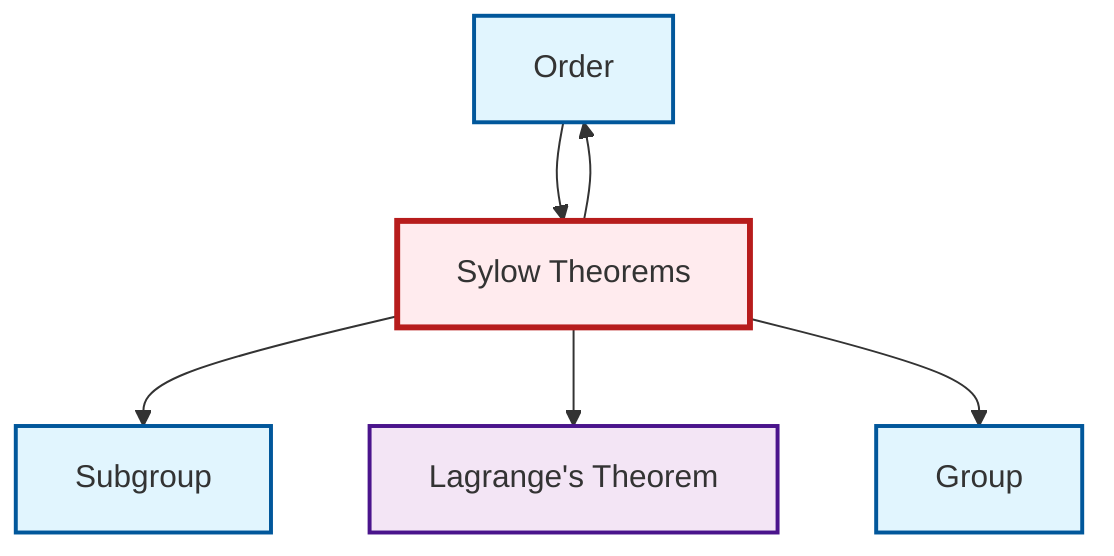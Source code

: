 graph TD
    classDef definition fill:#e1f5fe,stroke:#01579b,stroke-width:2px
    classDef theorem fill:#f3e5f5,stroke:#4a148c,stroke-width:2px
    classDef axiom fill:#fff3e0,stroke:#e65100,stroke-width:2px
    classDef example fill:#e8f5e9,stroke:#1b5e20,stroke-width:2px
    classDef current fill:#ffebee,stroke:#b71c1c,stroke-width:3px
    def-group["Group"]:::definition
    def-subgroup["Subgroup"]:::definition
    def-order["Order"]:::definition
    thm-sylow["Sylow Theorems"]:::theorem
    thm-lagrange["Lagrange's Theorem"]:::theorem
    thm-sylow --> def-order
    thm-sylow --> def-subgroup
    thm-sylow --> thm-lagrange
    def-order --> thm-sylow
    thm-sylow --> def-group
    class thm-sylow current